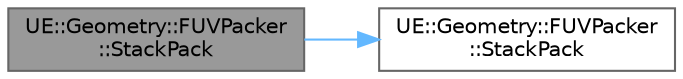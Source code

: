 digraph "UE::Geometry::FUVPacker::StackPack"
{
 // INTERACTIVE_SVG=YES
 // LATEX_PDF_SIZE
  bgcolor="transparent";
  edge [fontname=Helvetica,fontsize=10,labelfontname=Helvetica,labelfontsize=10];
  node [fontname=Helvetica,fontsize=10,shape=box,height=0.2,width=0.4];
  rankdir="LR";
  Node1 [id="Node000001",label="UE::Geometry::FUVPacker\l::StackPack",height=0.2,width=0.4,color="gray40", fillcolor="grey60", style="filled", fontcolor="black",tooltip="Version of StackPack that takes an array of arrays instead of a TFunctionRef, for convenience."];
  Node1 -> Node2 [id="edge1_Node000001_Node000002",color="steelblue1",style="solid",tooltip=" "];
  Node2 [id="Node000002",label="UE::Geometry::FUVPacker\l::StackPack",height=0.2,width=0.4,color="grey40", fillcolor="white", style="filled",URL="$d2/d35/classUE_1_1Geometry_1_1FUVPacker.html#ada8b895b17e12704f238475f8de43c22",tooltip="Uniformly scale all UV islands so that the largest fits in positive-unit-square, and translate each i..."];
}
